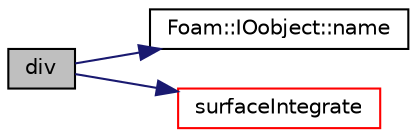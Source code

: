 digraph "div"
{
  bgcolor="transparent";
  edge [fontname="Helvetica",fontsize="10",labelfontname="Helvetica",labelfontsize="10"];
  node [fontname="Helvetica",fontsize="10",shape=record];
  rankdir="LR";
  Node6527 [label="div",height=0.2,width=0.4,color="black", fillcolor="grey75", style="filled", fontcolor="black"];
  Node6527 -> Node6528 [color="midnightblue",fontsize="10",style="solid",fontname="Helvetica"];
  Node6528 [label="Foam::IOobject::name",height=0.2,width=0.4,color="black",URL="$a27249.html#acc80e00a8ac919288fb55bd14cc88bf6",tooltip="Return name. "];
  Node6527 -> Node6529 [color="midnightblue",fontsize="10",style="solid",fontname="Helvetica"];
  Node6529 [label="surfaceIntegrate",height=0.2,width=0.4,color="red",URL="$a21861.html#aba5bf4c91953aa61f90bc35f6d487fd6"];
}
